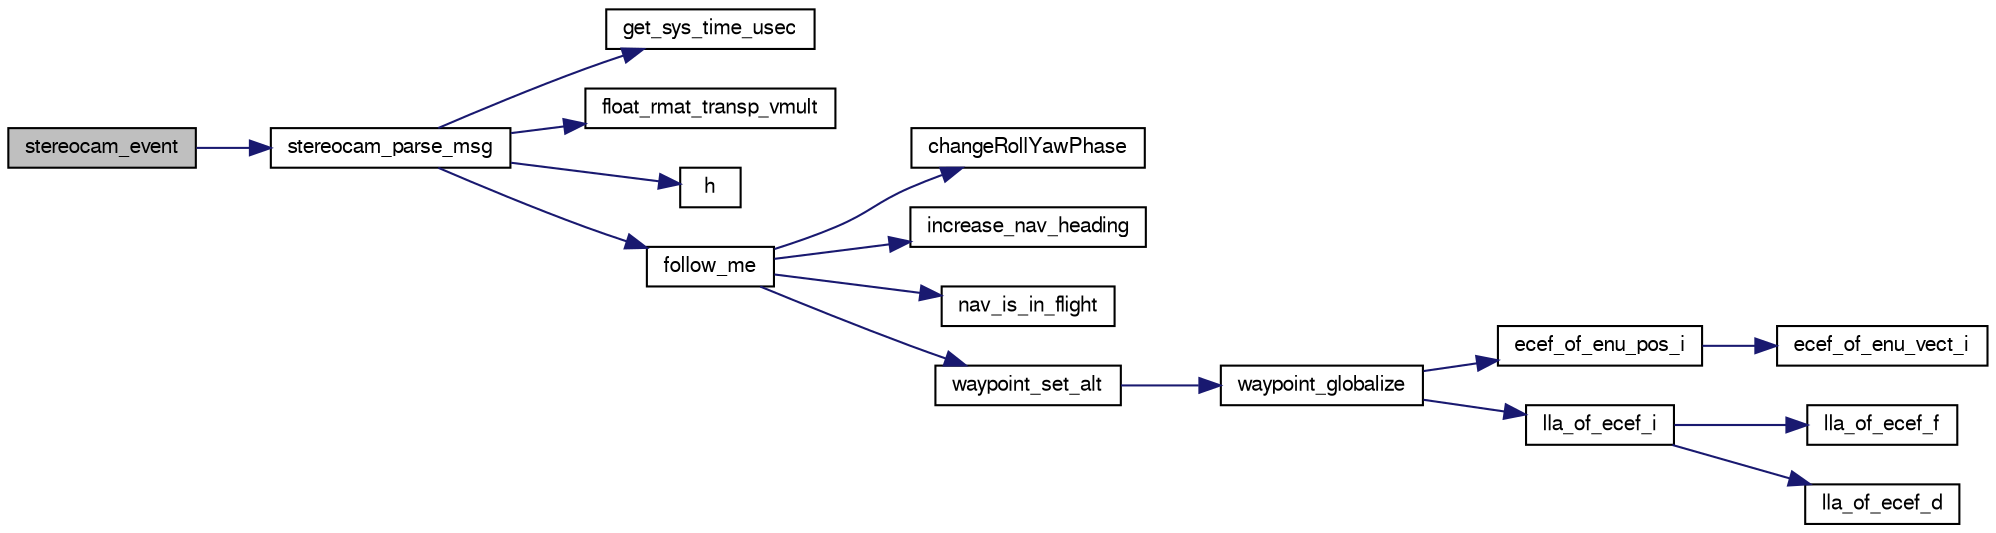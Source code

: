 digraph "stereocam_event"
{
  edge [fontname="FreeSans",fontsize="10",labelfontname="FreeSans",labelfontsize="10"];
  node [fontname="FreeSans",fontsize="10",shape=record];
  rankdir="LR";
  Node1 [label="stereocam_event",height=0.2,width=0.4,color="black", fillcolor="grey75", style="filled", fontcolor="black"];
  Node1 -> Node2 [color="midnightblue",fontsize="10",style="solid",fontname="FreeSans"];
  Node2 [label="stereocam_parse_msg",height=0.2,width=0.4,color="black", fillcolor="white", style="filled",URL="$stereocam_8c.html#a94fa0136a9ee836602da3816c515ed1f"];
  Node2 -> Node3 [color="midnightblue",fontsize="10",style="solid",fontname="FreeSans"];
  Node3 [label="get_sys_time_usec",height=0.2,width=0.4,color="black", fillcolor="white", style="filled",URL="$chibios_2mcu__periph_2sys__time__arch_8c.html#a7ddfef1f78a56c6b4c4c536b5d670bfb",tooltip="Get the time in microseconds since startup. "];
  Node2 -> Node4 [color="midnightblue",fontsize="10",style="solid",fontname="FreeSans"];
  Node4 [label="float_rmat_transp_vmult",height=0.2,width=0.4,color="black", fillcolor="white", style="filled",URL="$group__math__algebra__float.html#gac852ba0c3ec48acfd8abaefbf933d4b6",tooltip="rotate 3D vector by transposed rotation matrix. "];
  Node2 -> Node5 [color="midnightblue",fontsize="10",style="solid",fontname="FreeSans"];
  Node5 [label="h",height=0.2,width=0.4,color="black", fillcolor="white", style="filled",URL="$UKF__Wind__Estimator_8c.html#a1b540e52aff26922bc43ff126fa35270"];
  Node2 -> Node6 [color="midnightblue",fontsize="10",style="solid",fontname="FreeSans"];
  Node6 [label="follow_me",height=0.2,width=0.4,color="black", fillcolor="white", style="filled",URL="$stereocam_2stereocam__follow__me_2follow__me_8c.html#a86b645981e64487edee42fa1bf3bc848"];
  Node6 -> Node7 [color="midnightblue",fontsize="10",style="solid",fontname="FreeSans"];
  Node7 [label="changeRollYawPhase",height=0.2,width=0.4,color="black", fillcolor="white", style="filled",URL="$stereocam_2stereocam__follow__me_2follow__me_8c.html#a807a6df05b0e6e375ccd7fa2dbc97fff"];
  Node6 -> Node8 [color="midnightblue",fontsize="10",style="solid",fontname="FreeSans"];
  Node8 [label="increase_nav_heading",height=0.2,width=0.4,color="black", fillcolor="white", style="filled",URL="$stereocam_2stereocam__follow__me_2follow__me_8c.html#ae1a9c8254b1c7c3d26e1545b937ed3da"];
  Node6 -> Node9 [color="midnightblue",fontsize="10",style="solid",fontname="FreeSans"];
  Node9 [label="nav_is_in_flight",height=0.2,width=0.4,color="black", fillcolor="white", style="filled",URL="$rotorcraft_2navigation_8c.html#a46063efd4dae5efe23d6c018af1917d1"];
  Node6 -> Node10 [color="midnightblue",fontsize="10",style="solid",fontname="FreeSans"];
  Node10 [label="waypoint_set_alt",height=0.2,width=0.4,color="black", fillcolor="white", style="filled",URL="$nav_2waypoints_8c.html#af3ed05c8671f668d9b6ef54d13d9c8b7",tooltip="Set altitude of waypoint in meters (above reference) "];
  Node10 -> Node11 [color="midnightblue",fontsize="10",style="solid",fontname="FreeSans"];
  Node11 [label="waypoint_globalize",height=0.2,width=0.4,color="black", fillcolor="white", style="filled",URL="$nav_2waypoints_8c.html#a10acece8582506367e9e9df3694bf31b",tooltip="update global LLA coordinates from its ENU coordinates "];
  Node11 -> Node12 [color="midnightblue",fontsize="10",style="solid",fontname="FreeSans"];
  Node12 [label="ecef_of_enu_pos_i",height=0.2,width=0.4,color="black", fillcolor="white", style="filled",URL="$group__math__geodetic__int.html#gaaeff7441301129ca712e828b9b4f474e",tooltip="Convert a local ENU position to ECEF. "];
  Node12 -> Node13 [color="midnightblue",fontsize="10",style="solid",fontname="FreeSans"];
  Node13 [label="ecef_of_enu_vect_i",height=0.2,width=0.4,color="black", fillcolor="white", style="filled",URL="$group__math__geodetic__int.html#gaabe6e63048c95afdffdd4a581dc5f2b8",tooltip="Rotate a vector from ENU to ECEF. "];
  Node11 -> Node14 [color="midnightblue",fontsize="10",style="solid",fontname="FreeSans"];
  Node14 [label="lla_of_ecef_i",height=0.2,width=0.4,color="black", fillcolor="white", style="filled",URL="$group__math__geodetic__int.html#gaea47a32071c2427f895fcb1df32c4e23",tooltip="Convert a ECEF to LLA. "];
  Node14 -> Node15 [color="midnightblue",fontsize="10",style="solid",fontname="FreeSans"];
  Node15 [label="lla_of_ecef_f",height=0.2,width=0.4,color="black", fillcolor="white", style="filled",URL="$pprz__geodetic__float_8c.html#adecd186d51b41b09f0cad928c0d2f68e"];
  Node14 -> Node16 [color="midnightblue",fontsize="10",style="solid",fontname="FreeSans"];
  Node16 [label="lla_of_ecef_d",height=0.2,width=0.4,color="black", fillcolor="white", style="filled",URL="$group__math__geodetic__double.html#ga9d3464ccabcd97db9fb4e1c7d25dfe16"];
}
